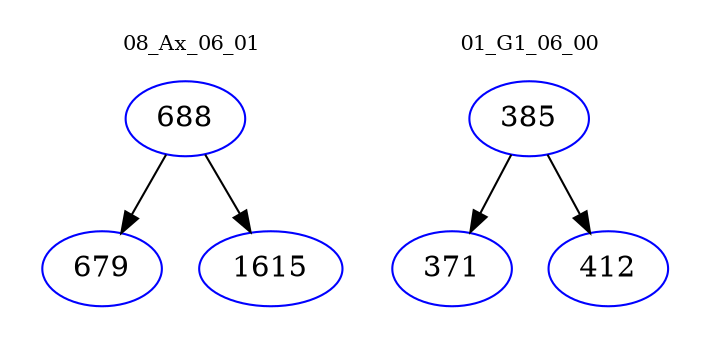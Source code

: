digraph{
subgraph cluster_0 {
color = white
label = "08_Ax_06_01";
fontsize=10;
T0_688 [label="688", color="blue"]
T0_688 -> T0_679 [color="black"]
T0_679 [label="679", color="blue"]
T0_688 -> T0_1615 [color="black"]
T0_1615 [label="1615", color="blue"]
}
subgraph cluster_1 {
color = white
label = "01_G1_06_00";
fontsize=10;
T1_385 [label="385", color="blue"]
T1_385 -> T1_371 [color="black"]
T1_371 [label="371", color="blue"]
T1_385 -> T1_412 [color="black"]
T1_412 [label="412", color="blue"]
}
}
